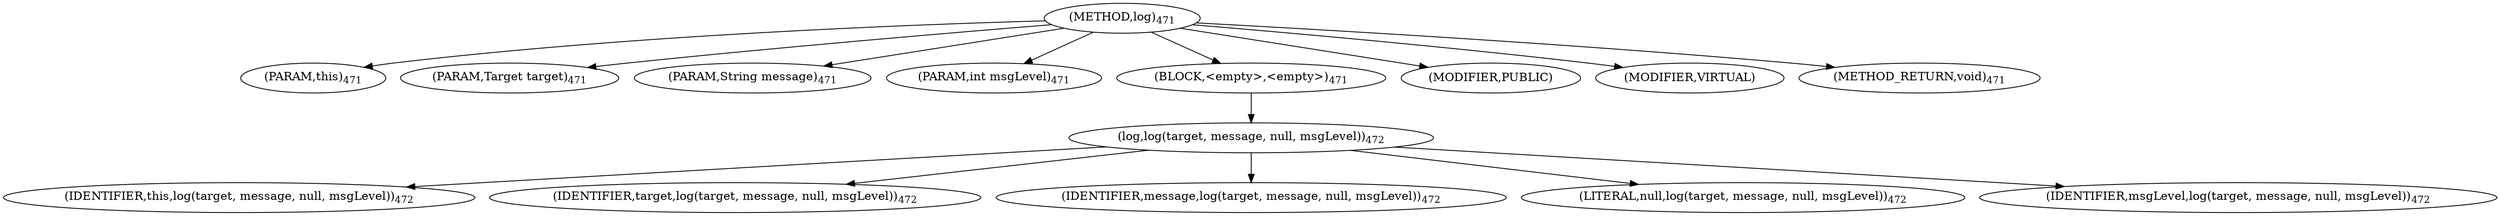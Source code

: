 digraph "log" {  
"961" [label = <(METHOD,log)<SUB>471</SUB>> ]
"48" [label = <(PARAM,this)<SUB>471</SUB>> ]
"962" [label = <(PARAM,Target target)<SUB>471</SUB>> ]
"963" [label = <(PARAM,String message)<SUB>471</SUB>> ]
"964" [label = <(PARAM,int msgLevel)<SUB>471</SUB>> ]
"965" [label = <(BLOCK,&lt;empty&gt;,&lt;empty&gt;)<SUB>471</SUB>> ]
"966" [label = <(log,log(target, message, null, msgLevel))<SUB>472</SUB>> ]
"47" [label = <(IDENTIFIER,this,log(target, message, null, msgLevel))<SUB>472</SUB>> ]
"967" [label = <(IDENTIFIER,target,log(target, message, null, msgLevel))<SUB>472</SUB>> ]
"968" [label = <(IDENTIFIER,message,log(target, message, null, msgLevel))<SUB>472</SUB>> ]
"969" [label = <(LITERAL,null,log(target, message, null, msgLevel))<SUB>472</SUB>> ]
"970" [label = <(IDENTIFIER,msgLevel,log(target, message, null, msgLevel))<SUB>472</SUB>> ]
"971" [label = <(MODIFIER,PUBLIC)> ]
"972" [label = <(MODIFIER,VIRTUAL)> ]
"973" [label = <(METHOD_RETURN,void)<SUB>471</SUB>> ]
  "961" -> "48" 
  "961" -> "962" 
  "961" -> "963" 
  "961" -> "964" 
  "961" -> "965" 
  "961" -> "971" 
  "961" -> "972" 
  "961" -> "973" 
  "965" -> "966" 
  "966" -> "47" 
  "966" -> "967" 
  "966" -> "968" 
  "966" -> "969" 
  "966" -> "970" 
}
